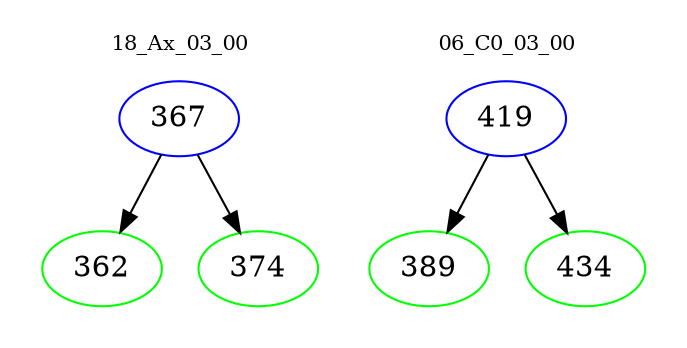 digraph{
subgraph cluster_0 {
color = white
label = "18_Ax_03_00";
fontsize=10;
T0_367 [label="367", color="blue"]
T0_367 -> T0_362 [color="black"]
T0_362 [label="362", color="green"]
T0_367 -> T0_374 [color="black"]
T0_374 [label="374", color="green"]
}
subgraph cluster_1 {
color = white
label = "06_C0_03_00";
fontsize=10;
T1_419 [label="419", color="blue"]
T1_419 -> T1_389 [color="black"]
T1_389 [label="389", color="green"]
T1_419 -> T1_434 [color="black"]
T1_434 [label="434", color="green"]
}
}
